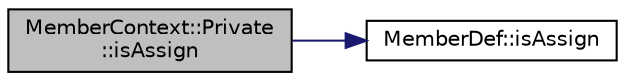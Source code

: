 digraph "MemberContext::Private::isAssign"
{
 // LATEX_PDF_SIZE
  edge [fontname="Helvetica",fontsize="10",labelfontname="Helvetica",labelfontsize="10"];
  node [fontname="Helvetica",fontsize="10",shape=record];
  rankdir="LR";
  Node1 [label="MemberContext::Private\l::isAssign",height=0.2,width=0.4,color="black", fillcolor="grey75", style="filled", fontcolor="black",tooltip=" "];
  Node1 -> Node2 [color="midnightblue",fontsize="10",style="solid",fontname="Helvetica"];
  Node2 [label="MemberDef::isAssign",height=0.2,width=0.4,color="black", fillcolor="white", style="filled",URL="$classMemberDef.html#a09bc44df807bfe787766e6268b991732",tooltip=" "];
}
